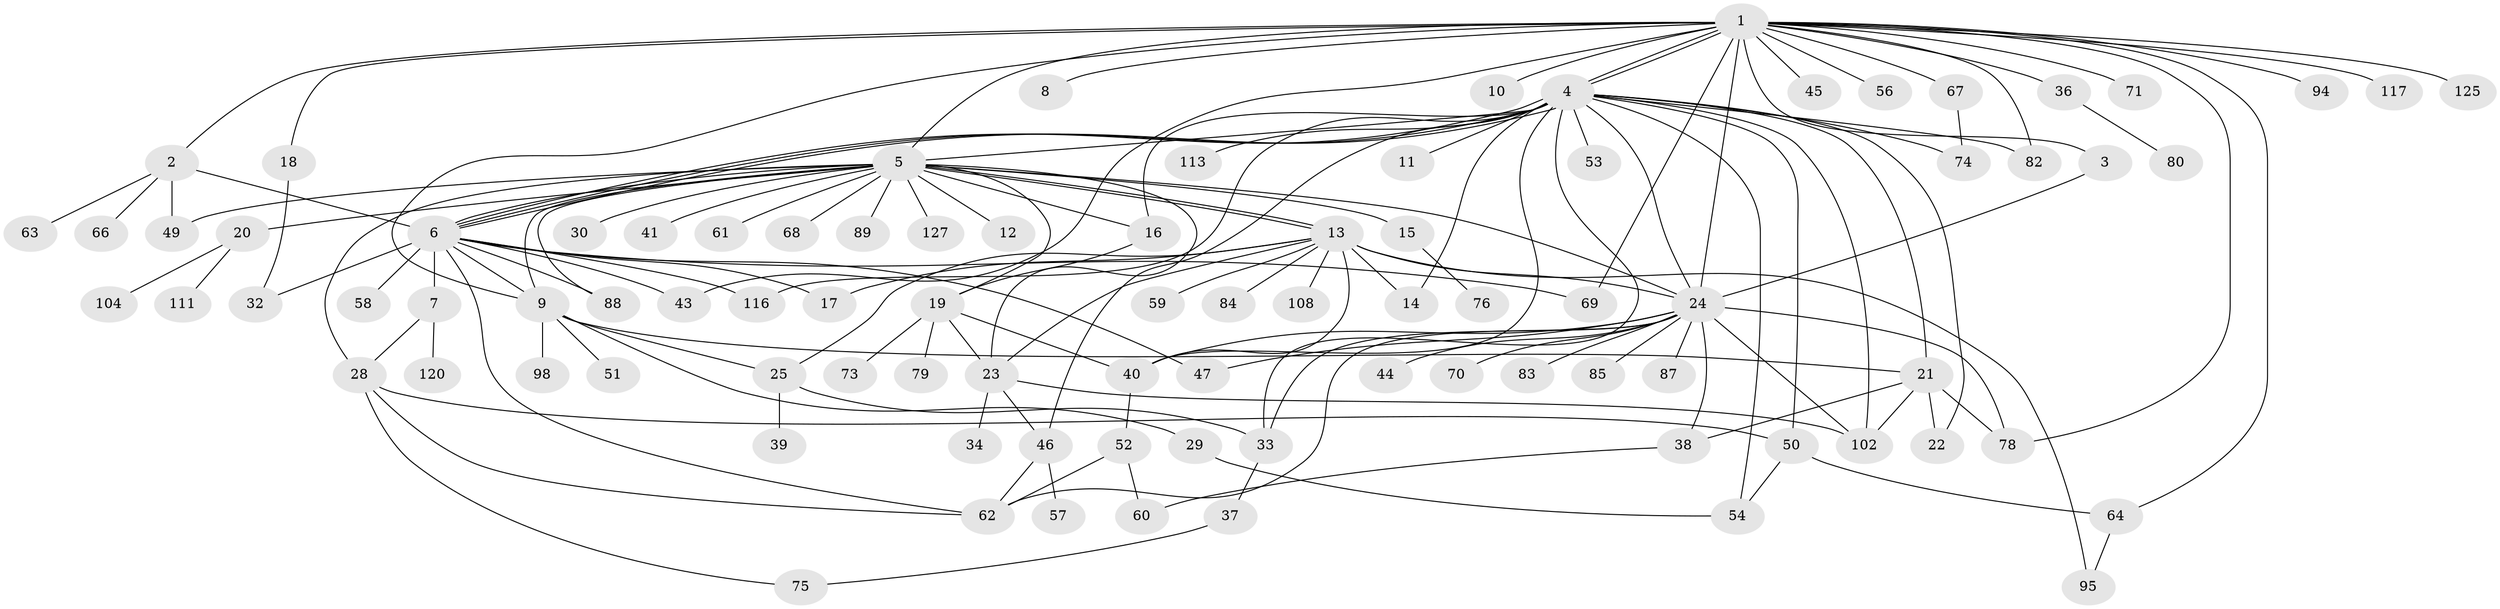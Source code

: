 // original degree distribution, {24: 0.007751937984496124, 5: 0.015503875968992248, 2: 0.24806201550387597, 23: 0.007751937984496124, 22: 0.007751937984496124, 17: 0.007751937984496124, 3: 0.12403100775193798, 1: 0.4263565891472868, 8: 0.015503875968992248, 10: 0.007751937984496124, 6: 0.031007751937984496, 4: 0.06976744186046512, 7: 0.015503875968992248, 9: 0.007751937984496124, 14: 0.007751937984496124}
// Generated by graph-tools (version 1.1) at 2025/18/03/04/25 18:18:06]
// undirected, 90 vertices, 144 edges
graph export_dot {
graph [start="1"]
  node [color=gray90,style=filled];
  1;
  2;
  3;
  4 [super="+27+86+31+26+105+92+81"];
  5;
  6;
  7;
  8;
  9;
  10;
  11;
  12;
  13 [super="+77"];
  14;
  15;
  16;
  17;
  18;
  19;
  20;
  21 [super="+119"];
  22;
  23;
  24 [super="+110+35"];
  25;
  28;
  29 [super="+96"];
  30;
  32 [super="+55"];
  33 [super="+128"];
  34;
  36;
  37 [super="+106"];
  38;
  39;
  40;
  41;
  43 [super="+109"];
  44;
  45;
  46 [super="+48"];
  47;
  49;
  50;
  51;
  52 [super="+114"];
  53;
  54 [super="+65"];
  56;
  57;
  58;
  59;
  60;
  61;
  62 [super="+97"];
  63;
  64;
  66;
  67;
  68;
  69 [super="+99"];
  70;
  71;
  73;
  74;
  75;
  76;
  78 [super="+124"];
  79;
  80;
  82 [super="+101"];
  83;
  84 [super="+126"];
  85;
  87;
  88 [super="+118"];
  89;
  94;
  95;
  98;
  102 [super="+123"];
  104;
  108;
  111;
  113;
  116;
  117;
  120;
  125;
  127;
  1 -- 2;
  1 -- 3;
  1 -- 4;
  1 -- 4;
  1 -- 5;
  1 -- 8;
  1 -- 9;
  1 -- 10;
  1 -- 18;
  1 -- 24;
  1 -- 36;
  1 -- 43 [weight=2];
  1 -- 45;
  1 -- 56;
  1 -- 64;
  1 -- 67;
  1 -- 69;
  1 -- 71;
  1 -- 82;
  1 -- 94;
  1 -- 117;
  1 -- 125;
  1 -- 78;
  2 -- 6;
  2 -- 49;
  2 -- 63;
  2 -- 66;
  3 -- 24;
  4 -- 5;
  4 -- 6 [weight=2];
  4 -- 6;
  4 -- 6;
  4 -- 11;
  4 -- 14;
  4 -- 16;
  4 -- 22;
  4 -- 24 [weight=2];
  4 -- 33;
  4 -- 40;
  4 -- 53;
  4 -- 54;
  4 -- 74;
  4 -- 102;
  4 -- 46;
  4 -- 113;
  4 -- 82;
  4 -- 50;
  4 -- 116;
  4 -- 21;
  5 -- 6;
  5 -- 9;
  5 -- 12;
  5 -- 13;
  5 -- 13;
  5 -- 15;
  5 -- 16;
  5 -- 19;
  5 -- 20;
  5 -- 23;
  5 -- 28;
  5 -- 30;
  5 -- 41;
  5 -- 49;
  5 -- 61;
  5 -- 68;
  5 -- 89;
  5 -- 127;
  5 -- 88;
  5 -- 24;
  6 -- 7;
  6 -- 9;
  6 -- 17;
  6 -- 43;
  6 -- 47;
  6 -- 58;
  6 -- 62;
  6 -- 69;
  6 -- 88;
  6 -- 116;
  6 -- 32;
  7 -- 28;
  7 -- 120;
  9 -- 21;
  9 -- 25;
  9 -- 29;
  9 -- 51;
  9 -- 98;
  13 -- 23;
  13 -- 59;
  13 -- 84;
  13 -- 95;
  13 -- 108;
  13 -- 17;
  13 -- 40;
  13 -- 25;
  13 -- 14;
  13 -- 24 [weight=3];
  15 -- 76;
  16 -- 19;
  18 -- 32;
  19 -- 23;
  19 -- 40;
  19 -- 73;
  19 -- 79;
  20 -- 104;
  20 -- 111;
  21 -- 22;
  21 -- 102;
  21 -- 78;
  21 -- 38;
  23 -- 34;
  23 -- 46;
  23 -- 102;
  24 -- 38;
  24 -- 40 [weight=2];
  24 -- 87;
  24 -- 33 [weight=2];
  24 -- 102;
  24 -- 70;
  24 -- 44;
  24 -- 78;
  24 -- 47;
  24 -- 83;
  24 -- 85;
  24 -- 62;
  25 -- 33;
  25 -- 39;
  28 -- 50;
  28 -- 62;
  28 -- 75;
  29 -- 54;
  33 -- 37;
  36 -- 80;
  37 -- 75;
  38 -- 60;
  40 -- 52;
  46 -- 57;
  46 -- 62;
  50 -- 54;
  50 -- 64;
  52 -- 60;
  52 -- 62;
  64 -- 95;
  67 -- 74;
}
